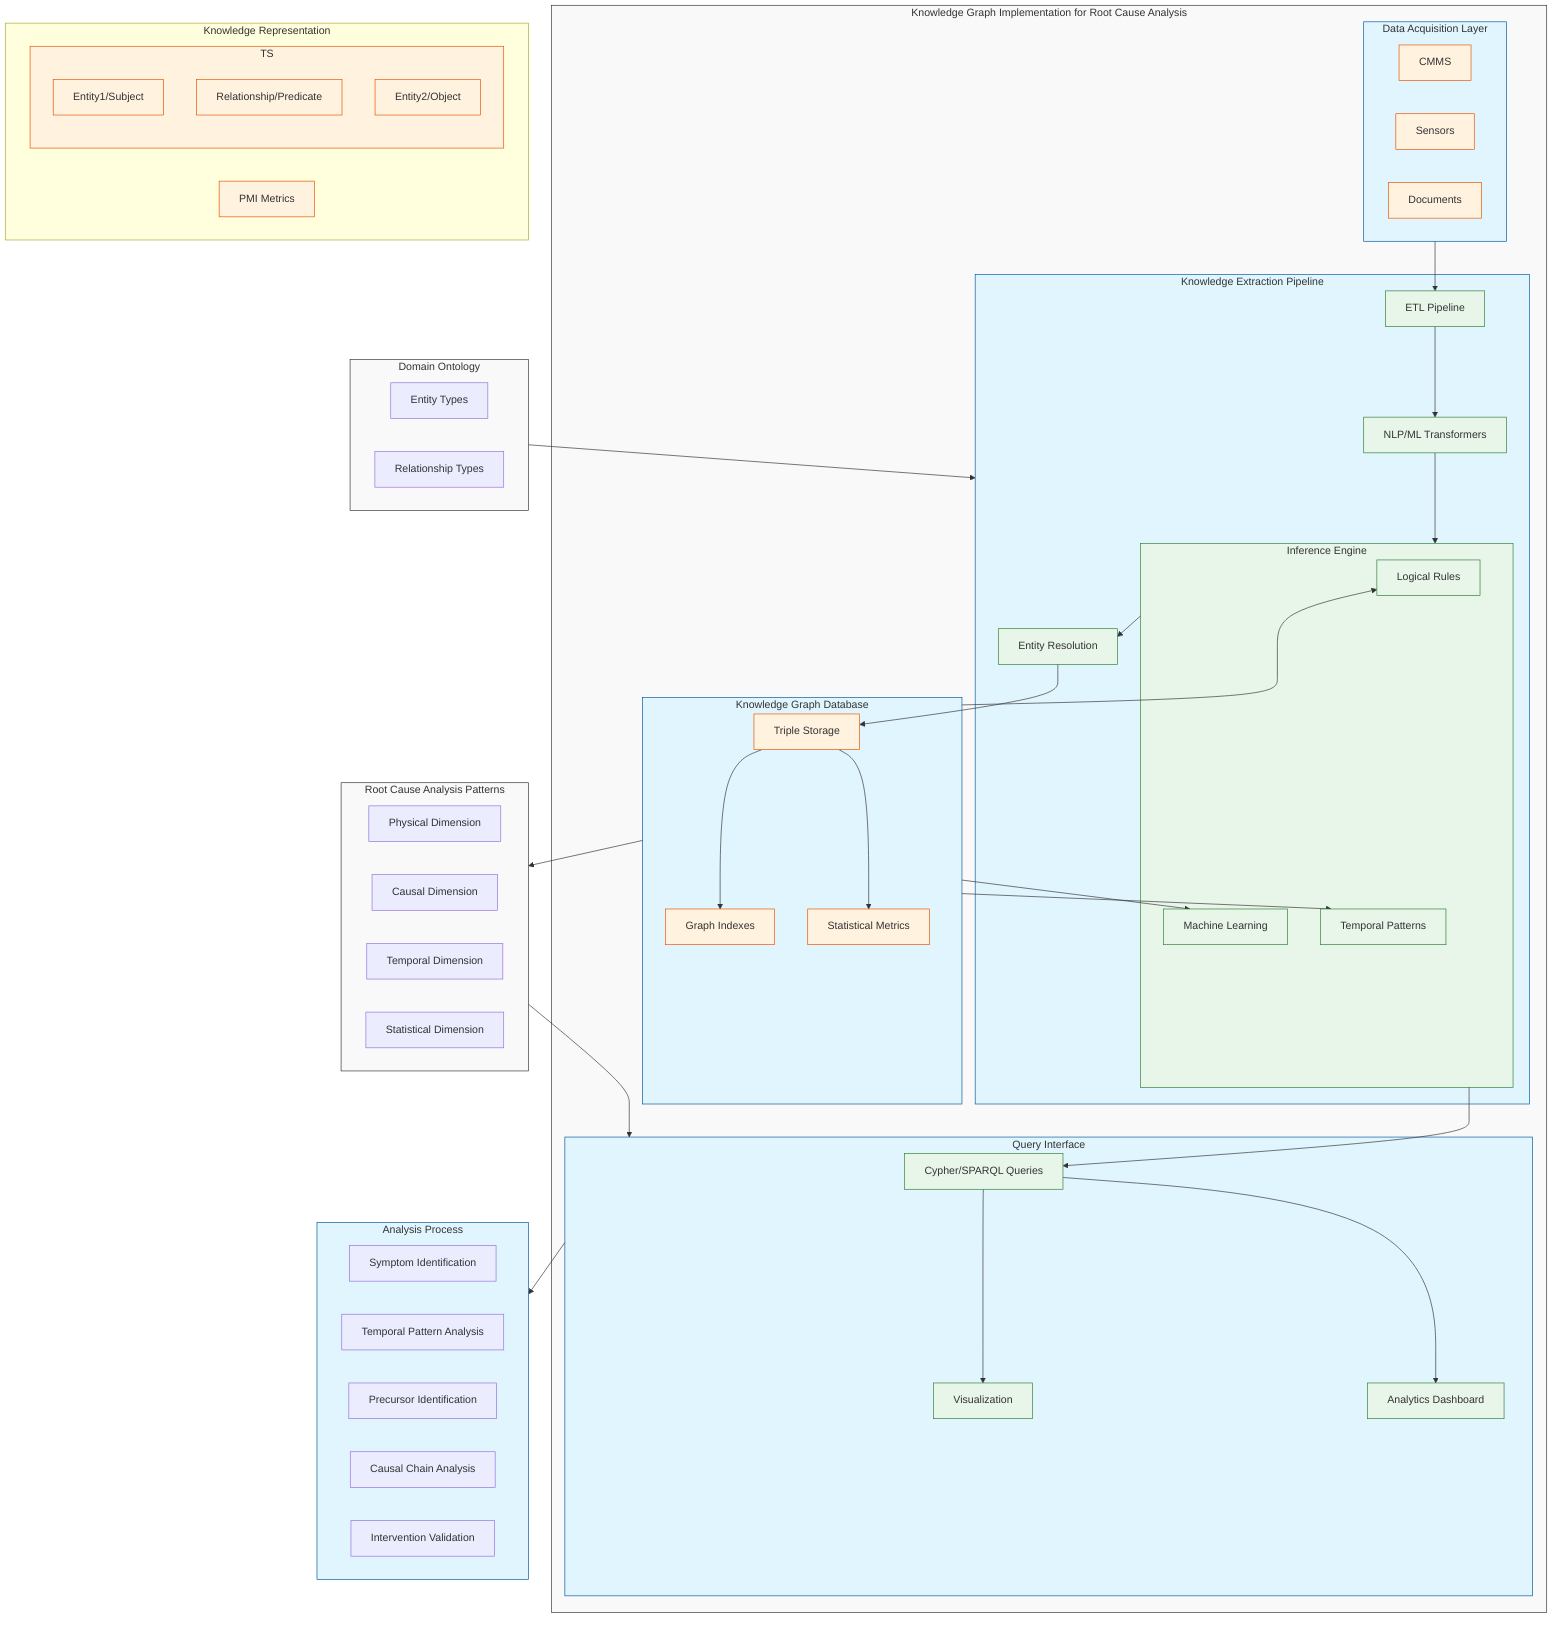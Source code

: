 flowchart TD
    %% Main Components
    subgraph KG["Knowledge Graph Implementation for Root Cause Analysis"]
        %% Core Components
        subgraph DL["Data Acquisition Layer"]
            CMMS["CMMS"]
            Sensors["Sensors"]
            Documents["Documents"]
        end

        subgraph KE["Knowledge Extraction Pipeline"]
            ETL["ETL Pipeline"]
            NLP["NLP/ML Transformers"]
            IE["Entity & Relation Extraction"]
            ER["Entity Resolution"]
        end

        subgraph KGB["Knowledge Graph Database"]
            Triple["Triple Storage"]
            Index["Graph Indexes"]
            Stats["Statistical Metrics"]
        end

        subgraph IE["Inference Engine"]
            Rules["Logical Rules"]
            ML["Machine Learning"]
            TP["Temporal Patterns"]
        end

        subgraph QI["Query Interface"]
            Query["Cypher/SPARQL Queries"]
            Vis["Visualization"]
            Dashboard["Analytics Dashboard"]
        end
    end

    %% Domain Ontology
    subgraph DO["Domain Ontology"]
        ET["Entity Types"]
        RT["Relationship Types"]
    end

    %% Root Cause Analysis Patterns
    subgraph RCA["Root Cause Analysis Patterns"]
        PD["Physical Dimension"]
        CD["Causal Dimension"]
        TD["Temporal Dimension"]
        SD["Statistical Dimension"]
    end

    %% Knowledge Representation
    subgraph KR["Knowledge Representation"]
        TS["Triple Structure"]
        subgraph TS
            E1["Entity1/Subject"]
            R["Relationship/Predicate"]
            E2["Entity2/Object"]
        end
        
        PMI["PMI Metrics"]
    end

    %% Data Flow
    DL --> ETL
    ETL --> NLP
    NLP --> IE
    IE --> ER
    ER --> Triple
    DO --> KE
    
    Triple --> Index
    Triple --> Stats
    
    KGB --> Rules
    KGB --> ML
    KGB --> TP
    
    IE --> Query
    Query --> Vis
    Query --> Dashboard
    
    KGB --> RCA
    RCA --> QI

    %% Analysis Process
    subgraph AP["Analysis Process"]
        SI["Symptom Identification"]
        TPA["Temporal Pattern Analysis"]
        PI["Precursor Identification"]
        CCA["Causal Chain Analysis"]
        IV["Intervention Validation"]
    end
    
    QI --> AP
    
    %% Styling
    classDef system fill:#f9f9f9,stroke:#333,stroke-width:1px;
    classDef component fill:#e1f5fe,stroke:#01579b,stroke-width:1px;
    classDef process fill:#e8f5e9,stroke:#2e7d32,stroke-width:1px;
    classDef data fill:#fff3e0,stroke:#e65100,stroke-width:1px;
    
    class KG,DO,RCA system;
    class DL,KE,KGB,IE,QI,AP component;
    class ETL,NLP,IE,ER,Rules,ML,TP,Query,Vis,Dashboard process;
    class CMMS,Sensors,Documents,Triple,Index,Stats,TS,PMI,E1,R,E2 data;